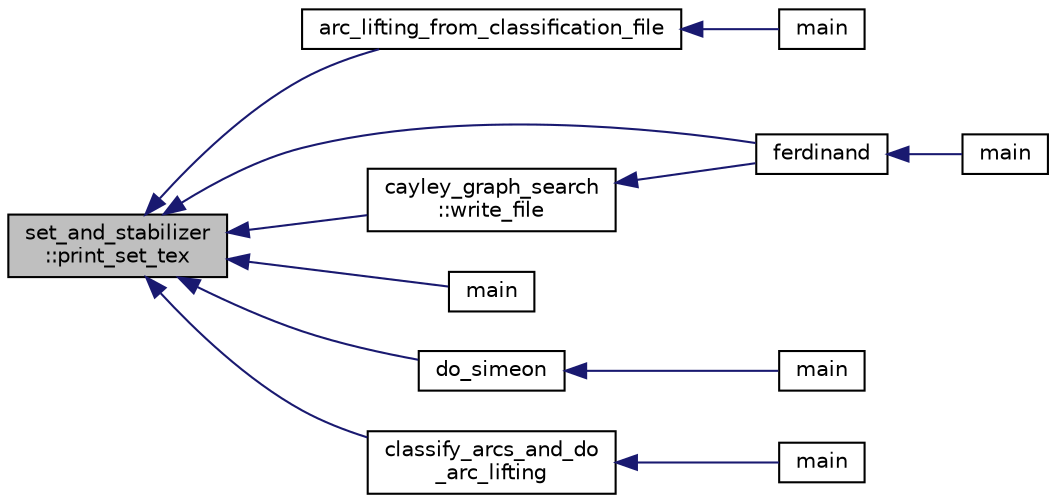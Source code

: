 digraph "set_and_stabilizer::print_set_tex"
{
  edge [fontname="Helvetica",fontsize="10",labelfontname="Helvetica",labelfontsize="10"];
  node [fontname="Helvetica",fontsize="10",shape=record];
  rankdir="LR";
  Node525 [label="set_and_stabilizer\l::print_set_tex",height=0.2,width=0.4,color="black", fillcolor="grey75", style="filled", fontcolor="black"];
  Node525 -> Node526 [dir="back",color="midnightblue",fontsize="10",style="solid",fontname="Helvetica"];
  Node526 [label="arc_lifting_from_classification_file",height=0.2,width=0.4,color="black", fillcolor="white", style="filled",URL="$d2/dd6/k__arc__lifting_8_c.html#aede97f2af2307a758b06ad6506762b79"];
  Node526 -> Node527 [dir="back",color="midnightblue",fontsize="10",style="solid",fontname="Helvetica"];
  Node527 [label="main",height=0.2,width=0.4,color="black", fillcolor="white", style="filled",URL="$d2/dd6/k__arc__lifting_8_c.html#a3c04138a5bfe5d72780bb7e82a18e627"];
  Node525 -> Node528 [dir="back",color="midnightblue",fontsize="10",style="solid",fontname="Helvetica"];
  Node528 [label="ferdinand",height=0.2,width=0.4,color="black", fillcolor="white", style="filled",URL="$da/df3/ferdinand_8_c.html#a322b57727d23cf5a0932f11c30ea18d9"];
  Node528 -> Node529 [dir="back",color="midnightblue",fontsize="10",style="solid",fontname="Helvetica"];
  Node529 [label="main",height=0.2,width=0.4,color="black", fillcolor="white", style="filled",URL="$da/df3/ferdinand_8_c.html#a3c04138a5bfe5d72780bb7e82a18e627"];
  Node525 -> Node530 [dir="back",color="midnightblue",fontsize="10",style="solid",fontname="Helvetica"];
  Node530 [label="cayley_graph_search\l::write_file",height=0.2,width=0.4,color="black", fillcolor="white", style="filled",URL="$de/dae/classcayley__graph__search.html#a428879782c317f9a4f9524ea5d16072b"];
  Node530 -> Node528 [dir="back",color="midnightblue",fontsize="10",style="solid",fontname="Helvetica"];
  Node525 -> Node531 [dir="back",color="midnightblue",fontsize="10",style="solid",fontname="Helvetica"];
  Node531 [label="main",height=0.2,width=0.4,color="black", fillcolor="white", style="filled",URL="$d9/d5f/example__fano__plane_8_c.html#ae66f6b31b5ad750f1fe042a706a4e3d4"];
  Node525 -> Node532 [dir="back",color="midnightblue",fontsize="10",style="solid",fontname="Helvetica"];
  Node532 [label="do_simeon",height=0.2,width=0.4,color="black", fillcolor="white", style="filled",URL="$d5/d13/simeon_8_c.html#a36cf3f9cb484fa44da7a7dfcbe9385d0"];
  Node532 -> Node533 [dir="back",color="midnightblue",fontsize="10",style="solid",fontname="Helvetica"];
  Node533 [label="main",height=0.2,width=0.4,color="black", fillcolor="white", style="filled",URL="$d5/d13/simeon_8_c.html#ae66f6b31b5ad750f1fe042a706a4e3d4"];
  Node525 -> Node534 [dir="back",color="midnightblue",fontsize="10",style="solid",fontname="Helvetica"];
  Node534 [label="classify_arcs_and_do\l_arc_lifting",height=0.2,width=0.4,color="black", fillcolor="white", style="filled",URL="$d6/dc3/arc__lifting__main_8_c.html#afdd7be16f16b8c71e9a72fe5f6a0b59c"];
  Node534 -> Node535 [dir="back",color="midnightblue",fontsize="10",style="solid",fontname="Helvetica"];
  Node535 [label="main",height=0.2,width=0.4,color="black", fillcolor="white", style="filled",URL="$d6/dc3/arc__lifting__main_8_c.html#a217dbf8b442f20279ea00b898af96f52"];
}
